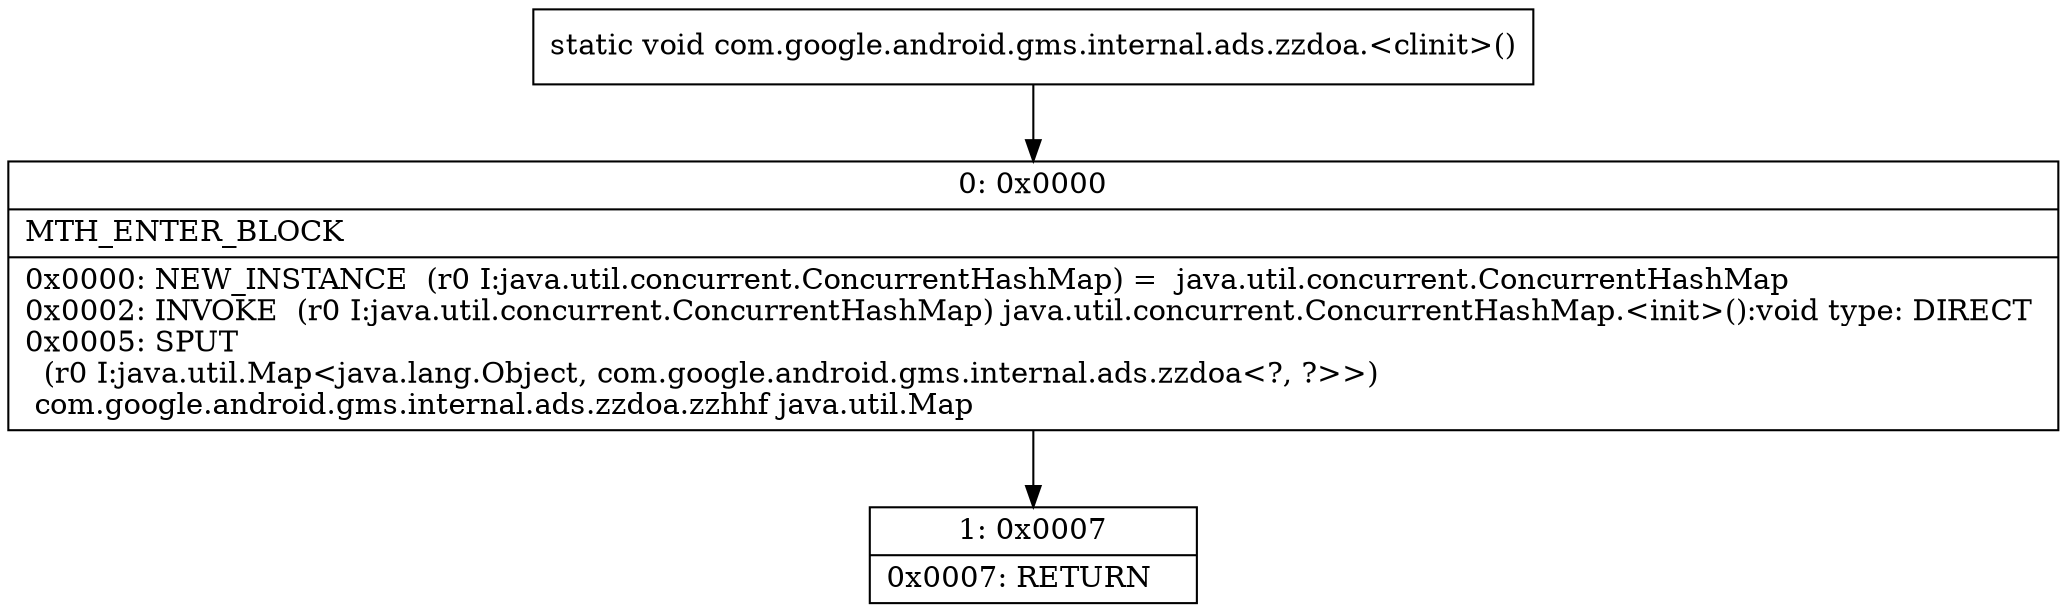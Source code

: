 digraph "CFG forcom.google.android.gms.internal.ads.zzdoa.\<clinit\>()V" {
Node_0 [shape=record,label="{0\:\ 0x0000|MTH_ENTER_BLOCK\l|0x0000: NEW_INSTANCE  (r0 I:java.util.concurrent.ConcurrentHashMap) =  java.util.concurrent.ConcurrentHashMap \l0x0002: INVOKE  (r0 I:java.util.concurrent.ConcurrentHashMap) java.util.concurrent.ConcurrentHashMap.\<init\>():void type: DIRECT \l0x0005: SPUT  \l  (r0 I:java.util.Map\<java.lang.Object, com.google.android.gms.internal.ads.zzdoa\<?, ?\>\>)\l com.google.android.gms.internal.ads.zzdoa.zzhhf java.util.Map \l}"];
Node_1 [shape=record,label="{1\:\ 0x0007|0x0007: RETURN   \l}"];
MethodNode[shape=record,label="{static void com.google.android.gms.internal.ads.zzdoa.\<clinit\>() }"];
MethodNode -> Node_0;
Node_0 -> Node_1;
}

